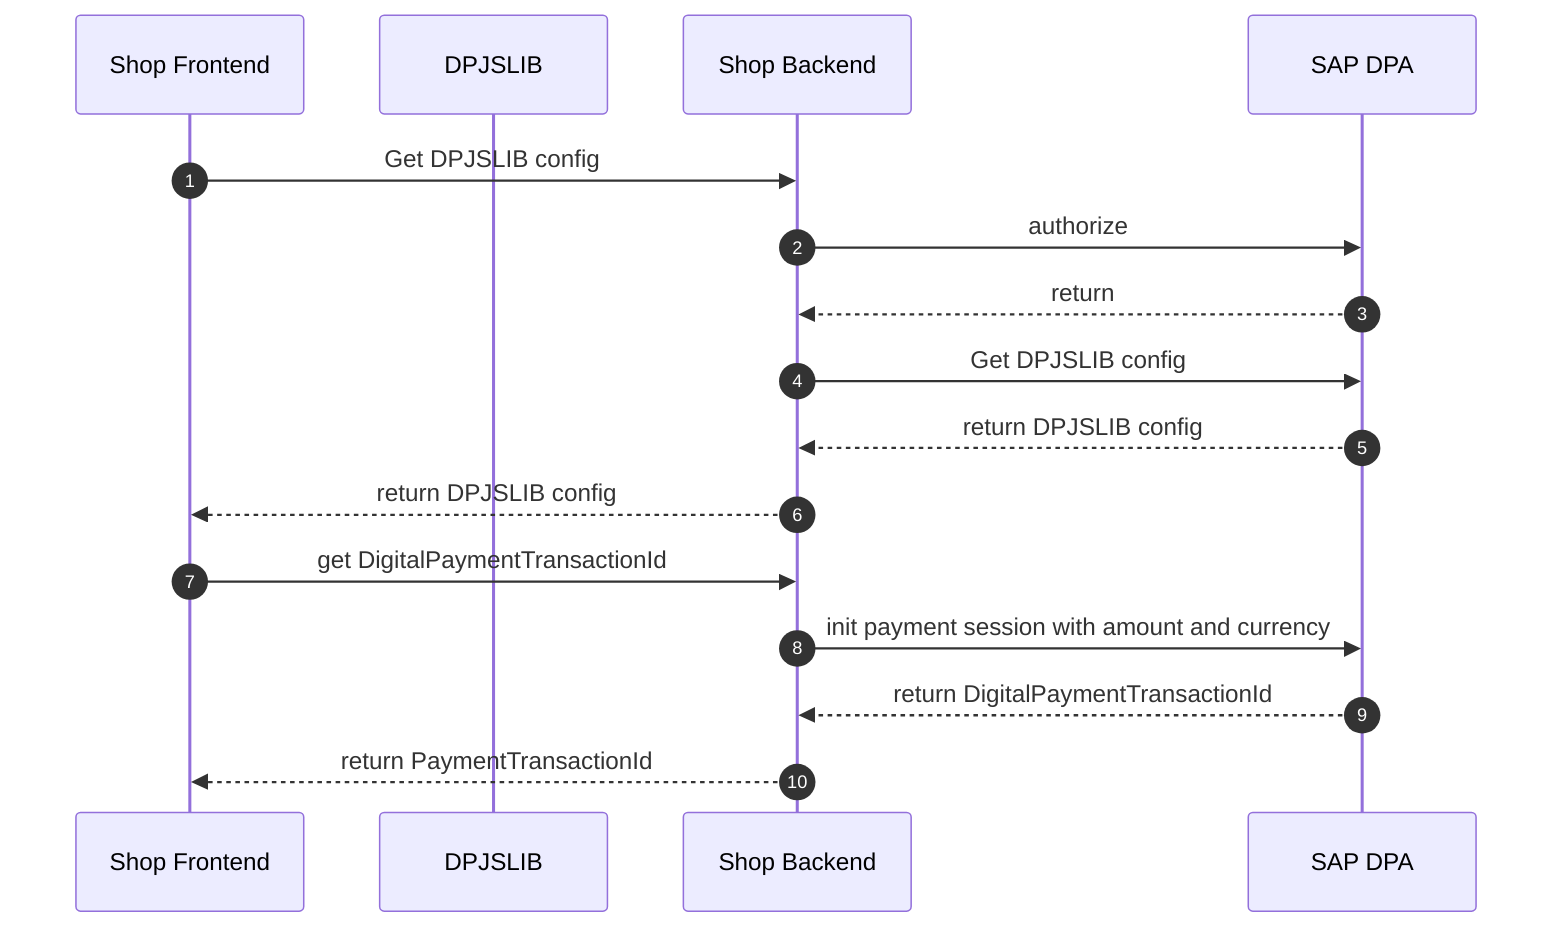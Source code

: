 sequenceDiagram
autonumber

participant Shop Frontend
participant DPJSLIB
participant Shop Backend
participant SAP DPA

Shop Frontend ->> Shop Backend: Get DPJSLIB config
Shop Backend ->> SAP DPA: authorize
SAP DPA -->> Shop Backend: return
Shop Backend ->> SAP DPA: Get DPJSLIB config
SAP DPA -->> Shop Backend: return DPJSLIB config
Shop Backend -->> Shop Frontend: return DPJSLIB config
Shop Frontend ->> Shop Backend: get DigitalPaymentTransactionId
Shop Backend ->> SAP DPA: init payment session with amount and currency
SAP DPA -->> Shop Backend: return DigitalPaymentTransactionId
Shop Backend -->> Shop Frontend: return PaymentTransactionId